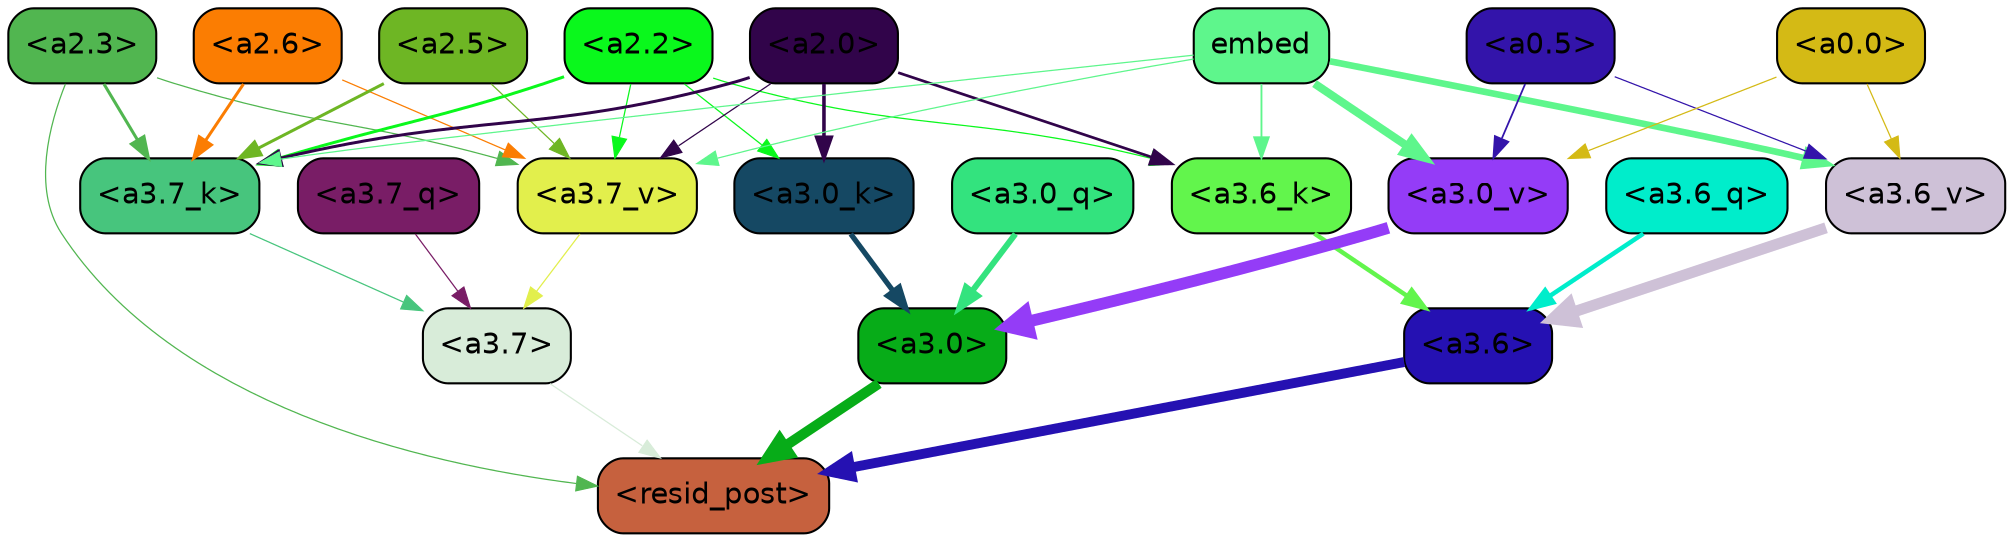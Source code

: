 strict digraph "" {
	graph [bgcolor=transparent,
		layout=dot,
		overlap=false,
		splines=true
	];
	"<a3.7>"	[color=black,
		fillcolor="#d8ecd9",
		fontname=Helvetica,
		shape=box,
		style="filled, rounded"];
	"<resid_post>"	[color=black,
		fillcolor="#c6613e",
		fontname=Helvetica,
		shape=box,
		style="filled, rounded"];
	"<a3.7>" -> "<resid_post>"	[color="#d8ecd9",
		penwidth=0.6];
	"<a3.6>"	[color=black,
		fillcolor="#2511b2",
		fontname=Helvetica,
		shape=box,
		style="filled, rounded"];
	"<a3.6>" -> "<resid_post>"	[color="#2511b2",
		penwidth=4.746312499046326];
	"<a3.0>"	[color=black,
		fillcolor="#07ac18",
		fontname=Helvetica,
		shape=box,
		style="filled, rounded"];
	"<a3.0>" -> "<resid_post>"	[color="#07ac18",
		penwidth=4.896343111991882];
	"<a2.3>"	[color=black,
		fillcolor="#51b650",
		fontname=Helvetica,
		shape=box,
		style="filled, rounded"];
	"<a2.3>" -> "<resid_post>"	[color="#51b650",
		penwidth=0.6];
	"<a3.7_k>"	[color=black,
		fillcolor="#47c57d",
		fontname=Helvetica,
		shape=box,
		style="filled, rounded"];
	"<a2.3>" -> "<a3.7_k>"	[color="#51b650",
		penwidth=1.467104621231556];
	"<a3.7_v>"	[color=black,
		fillcolor="#e2ef4c",
		fontname=Helvetica,
		shape=box,
		style="filled, rounded"];
	"<a2.3>" -> "<a3.7_v>"	[color="#51b650",
		penwidth=0.6];
	"<a3.7_q>"	[color=black,
		fillcolor="#791d66",
		fontname=Helvetica,
		shape=box,
		style="filled, rounded"];
	"<a3.7_q>" -> "<a3.7>"	[color="#791d66",
		penwidth=0.6];
	"<a3.6_q>"	[color=black,
		fillcolor="#00edcb",
		fontname=Helvetica,
		shape=box,
		style="filled, rounded"];
	"<a3.6_q>" -> "<a3.6>"	[color="#00edcb",
		penwidth=2.160832464694977];
	"<a3.0_q>"	[color=black,
		fillcolor="#33e37e",
		fontname=Helvetica,
		shape=box,
		style="filled, rounded"];
	"<a3.0_q>" -> "<a3.0>"	[color="#33e37e",
		penwidth=2.870753765106201];
	"<a3.7_k>" -> "<a3.7>"	[color="#47c57d",
		penwidth=0.6];
	"<a3.6_k>"	[color=black,
		fillcolor="#62f54c",
		fontname=Helvetica,
		shape=box,
		style="filled, rounded"];
	"<a3.6_k>" -> "<a3.6>"	[color="#62f54c",
		penwidth=2.13908451795578];
	"<a3.0_k>"	[color=black,
		fillcolor="#154863",
		fontname=Helvetica,
		shape=box,
		style="filled, rounded"];
	"<a3.0_k>" -> "<a3.0>"	[color="#154863",
		penwidth=2.520303964614868];
	"<a3.7_v>" -> "<a3.7>"	[color="#e2ef4c",
		penwidth=0.6];
	"<a3.6_v>"	[color=black,
		fillcolor="#cec1d7",
		fontname=Helvetica,
		shape=box,
		style="filled, rounded"];
	"<a3.6_v>" -> "<a3.6>"	[color="#cec1d7",
		penwidth=5.297133803367615];
	"<a3.0_v>"	[color=black,
		fillcolor="#943cf7",
		fontname=Helvetica,
		shape=box,
		style="filled, rounded"];
	"<a3.0_v>" -> "<a3.0>"	[color="#943cf7",
		penwidth=5.680712580680847];
	"<a2.6>"	[color=black,
		fillcolor="#fb7d02",
		fontname=Helvetica,
		shape=box,
		style="filled, rounded"];
	"<a2.6>" -> "<a3.7_k>"	[color="#fb7d02",
		penwidth=1.4453159049153328];
	"<a2.6>" -> "<a3.7_v>"	[color="#fb7d02",
		penwidth=0.6];
	"<a2.5>"	[color=black,
		fillcolor="#6eb624",
		fontname=Helvetica,
		shape=box,
		style="filled, rounded"];
	"<a2.5>" -> "<a3.7_k>"	[color="#6eb624",
		penwidth=1.4526091292500496];
	"<a2.5>" -> "<a3.7_v>"	[color="#6eb624",
		penwidth=0.6];
	"<a2.2>"	[color=black,
		fillcolor="#0af81c",
		fontname=Helvetica,
		shape=box,
		style="filled, rounded"];
	"<a2.2>" -> "<a3.7_k>"	[color="#0af81c",
		penwidth=1.4310357049107552];
	"<a2.2>" -> "<a3.6_k>"	[color="#0af81c",
		penwidth=0.6];
	"<a2.2>" -> "<a3.0_k>"	[color="#0af81c",
		penwidth=0.6];
	"<a2.2>" -> "<a3.7_v>"	[color="#0af81c",
		penwidth=0.6];
	"<a2.0>"	[color=black,
		fillcolor="#31044a",
		fontname=Helvetica,
		shape=box,
		style="filled, rounded"];
	"<a2.0>" -> "<a3.7_k>"	[color="#31044a",
		penwidth=1.4314699843525887];
	"<a2.0>" -> "<a3.6_k>"	[color="#31044a",
		penwidth=1.2950235605239868];
	"<a2.0>" -> "<a3.0_k>"	[color="#31044a",
		penwidth=1.712992787361145];
	"<a2.0>" -> "<a3.7_v>"	[color="#31044a",
		penwidth=0.6];
	embed	[color=black,
		fillcolor="#5ef68c",
		fontname=Helvetica,
		shape=box,
		style="filled, rounded"];
	embed -> "<a3.7_k>"	[color="#5ef68c",
		penwidth=0.6];
	embed -> "<a3.6_k>"	[color="#5ef68c",
		penwidth=0.891706109046936];
	embed -> "<a3.7_v>"	[color="#5ef68c",
		penwidth=0.6];
	embed -> "<a3.6_v>"	[color="#5ef68c",
		penwidth=3.1766927242279053];
	embed -> "<a3.0_v>"	[color="#5ef68c",
		penwidth=3.9005755856633186];
	"<a0.5>"	[color=black,
		fillcolor="#3314aa",
		fontname=Helvetica,
		shape=box,
		style="filled, rounded"];
	"<a0.5>" -> "<a3.6_v>"	[color="#3314aa",
		penwidth=0.6];
	"<a0.5>" -> "<a3.0_v>"	[color="#3314aa",
		penwidth=0.8493617177009583];
	"<a0.0>"	[color=black,
		fillcolor="#d4ba15",
		fontname=Helvetica,
		shape=box,
		style="filled, rounded"];
	"<a0.0>" -> "<a3.6_v>"	[color="#d4ba15",
		penwidth=0.6];
	"<a0.0>" -> "<a3.0_v>"	[color="#d4ba15",
		penwidth=0.6];
}
